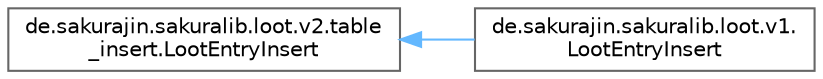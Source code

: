 digraph "Graphical Class Hierarchy"
{
 // LATEX_PDF_SIZE
  bgcolor="transparent";
  edge [fontname=Helvetica,fontsize=10,labelfontname=Helvetica,labelfontsize=10];
  node [fontname=Helvetica,fontsize=10,shape=box,height=0.2,width=0.4];
  rankdir="LR";
  Node0 [label="de.sakurajin.sakuralib.loot.v2.table\l_insert.LootEntryInsert",height=0.2,width=0.4,color="grey40", fillcolor="white", style="filled",URL="$classde_1_1sakurajin_1_1sakuralib_1_1loot_1_1v2_1_1table__insert_1_1LootEntryInsert.html",tooltip="A class that represents an entry that should be inserted into a loot table."];
  Node0 -> Node1 [dir="back",color="steelblue1",style="solid"];
  Node1 [label="de.sakurajin.sakuralib.loot.v1.\lLootEntryInsert",height=0.2,width=0.4,color="grey40", fillcolor="white", style="filled",URL="$classde_1_1sakurajin_1_1sakuralib_1_1loot_1_1v1_1_1LootEntryInsert.html",tooltip="A class that represents an entry that should be inserted into a loot table."];
}

